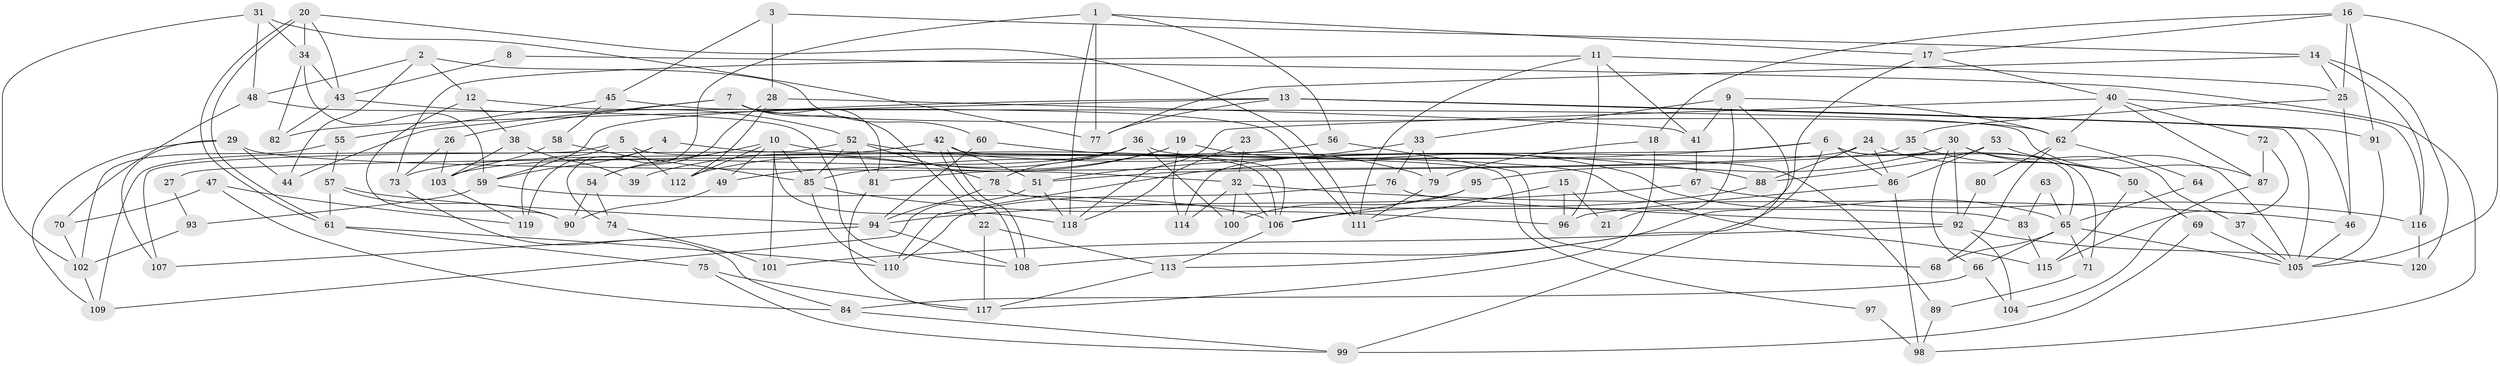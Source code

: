 // Generated by graph-tools (version 1.1) at 2025/02/03/09/25 03:02:14]
// undirected, 120 vertices, 240 edges
graph export_dot {
graph [start="1"]
  node [color=gray90,style=filled];
  1;
  2;
  3;
  4;
  5;
  6;
  7;
  8;
  9;
  10;
  11;
  12;
  13;
  14;
  15;
  16;
  17;
  18;
  19;
  20;
  21;
  22;
  23;
  24;
  25;
  26;
  27;
  28;
  29;
  30;
  31;
  32;
  33;
  34;
  35;
  36;
  37;
  38;
  39;
  40;
  41;
  42;
  43;
  44;
  45;
  46;
  47;
  48;
  49;
  50;
  51;
  52;
  53;
  54;
  55;
  56;
  57;
  58;
  59;
  60;
  61;
  62;
  63;
  64;
  65;
  66;
  67;
  68;
  69;
  70;
  71;
  72;
  73;
  74;
  75;
  76;
  77;
  78;
  79;
  80;
  81;
  82;
  83;
  84;
  85;
  86;
  87;
  88;
  89;
  90;
  91;
  92;
  93;
  94;
  95;
  96;
  97;
  98;
  99;
  100;
  101;
  102;
  103;
  104;
  105;
  106;
  107;
  108;
  109;
  110;
  111;
  112;
  113;
  114;
  115;
  116;
  117;
  118;
  119;
  120;
  1 -- 17;
  1 -- 77;
  1 -- 56;
  1 -- 74;
  1 -- 118;
  2 -- 48;
  2 -- 12;
  2 -- 44;
  2 -- 60;
  3 -- 14;
  3 -- 45;
  3 -- 28;
  4 -- 59;
  4 -- 119;
  4 -- 115;
  5 -- 112;
  5 -- 106;
  5 -- 109;
  5 -- 119;
  6 -- 99;
  6 -- 86;
  6 -- 27;
  6 -- 65;
  6 -- 71;
  6 -- 110;
  7 -- 81;
  7 -- 62;
  7 -- 22;
  7 -- 26;
  7 -- 44;
  8 -- 98;
  8 -- 43;
  9 -- 113;
  9 -- 62;
  9 -- 21;
  9 -- 33;
  9 -- 41;
  10 -- 85;
  10 -- 118;
  10 -- 49;
  10 -- 54;
  10 -- 97;
  10 -- 101;
  10 -- 112;
  11 -- 41;
  11 -- 111;
  11 -- 25;
  11 -- 73;
  11 -- 96;
  12 -- 111;
  12 -- 90;
  12 -- 38;
  13 -- 46;
  13 -- 105;
  13 -- 59;
  13 -- 77;
  13 -- 82;
  13 -- 91;
  14 -- 77;
  14 -- 25;
  14 -- 116;
  14 -- 120;
  15 -- 96;
  15 -- 111;
  15 -- 21;
  16 -- 105;
  16 -- 18;
  16 -- 17;
  16 -- 25;
  16 -- 91;
  17 -- 40;
  17 -- 108;
  18 -- 117;
  18 -- 79;
  19 -- 49;
  19 -- 114;
  19 -- 39;
  19 -- 65;
  20 -- 34;
  20 -- 61;
  20 -- 61;
  20 -- 43;
  20 -- 111;
  22 -- 113;
  22 -- 117;
  23 -- 118;
  23 -- 32;
  24 -- 81;
  24 -- 50;
  24 -- 86;
  24 -- 88;
  25 -- 35;
  25 -- 46;
  26 -- 73;
  26 -- 103;
  27 -- 93;
  28 -- 54;
  28 -- 41;
  28 -- 112;
  29 -- 44;
  29 -- 107;
  29 -- 32;
  29 -- 109;
  30 -- 95;
  30 -- 50;
  30 -- 37;
  30 -- 66;
  30 -- 92;
  30 -- 114;
  31 -- 48;
  31 -- 34;
  31 -- 77;
  31 -- 102;
  32 -- 46;
  32 -- 100;
  32 -- 106;
  32 -- 114;
  33 -- 76;
  33 -- 51;
  33 -- 79;
  34 -- 82;
  34 -- 59;
  34 -- 43;
  35 -- 51;
  35 -- 50;
  36 -- 112;
  36 -- 78;
  36 -- 89;
  36 -- 100;
  36 -- 103;
  37 -- 105;
  38 -- 103;
  38 -- 39;
  40 -- 118;
  40 -- 87;
  40 -- 62;
  40 -- 72;
  40 -- 116;
  41 -- 67;
  42 -- 51;
  42 -- 108;
  42 -- 108;
  42 -- 73;
  42 -- 106;
  43 -- 52;
  43 -- 82;
  45 -- 58;
  45 -- 55;
  45 -- 87;
  46 -- 105;
  47 -- 84;
  47 -- 119;
  47 -- 70;
  48 -- 108;
  48 -- 70;
  49 -- 90;
  50 -- 115;
  50 -- 69;
  51 -- 109;
  51 -- 118;
  52 -- 88;
  52 -- 78;
  52 -- 81;
  52 -- 85;
  52 -- 107;
  53 -- 88;
  53 -- 105;
  53 -- 86;
  54 -- 74;
  54 -- 90;
  55 -- 57;
  55 -- 102;
  56 -- 85;
  56 -- 68;
  57 -- 94;
  57 -- 61;
  57 -- 90;
  58 -- 103;
  58 -- 85;
  59 -- 106;
  59 -- 93;
  60 -- 94;
  60 -- 79;
  61 -- 110;
  61 -- 75;
  62 -- 68;
  62 -- 64;
  62 -- 80;
  63 -- 83;
  63 -- 65;
  64 -- 65;
  65 -- 66;
  65 -- 68;
  65 -- 71;
  65 -- 105;
  66 -- 84;
  66 -- 104;
  67 -- 116;
  67 -- 94;
  69 -- 105;
  69 -- 99;
  70 -- 102;
  71 -- 89;
  72 -- 87;
  72 -- 115;
  73 -- 84;
  74 -- 101;
  75 -- 99;
  75 -- 117;
  76 -- 110;
  76 -- 92;
  78 -- 94;
  78 -- 83;
  79 -- 111;
  80 -- 92;
  81 -- 117;
  83 -- 115;
  84 -- 99;
  85 -- 96;
  85 -- 110;
  86 -- 96;
  86 -- 98;
  87 -- 104;
  88 -- 106;
  89 -- 98;
  91 -- 105;
  92 -- 120;
  92 -- 101;
  92 -- 104;
  93 -- 102;
  94 -- 108;
  94 -- 107;
  95 -- 100;
  95 -- 106;
  97 -- 98;
  102 -- 109;
  103 -- 119;
  106 -- 113;
  113 -- 117;
  116 -- 120;
}
